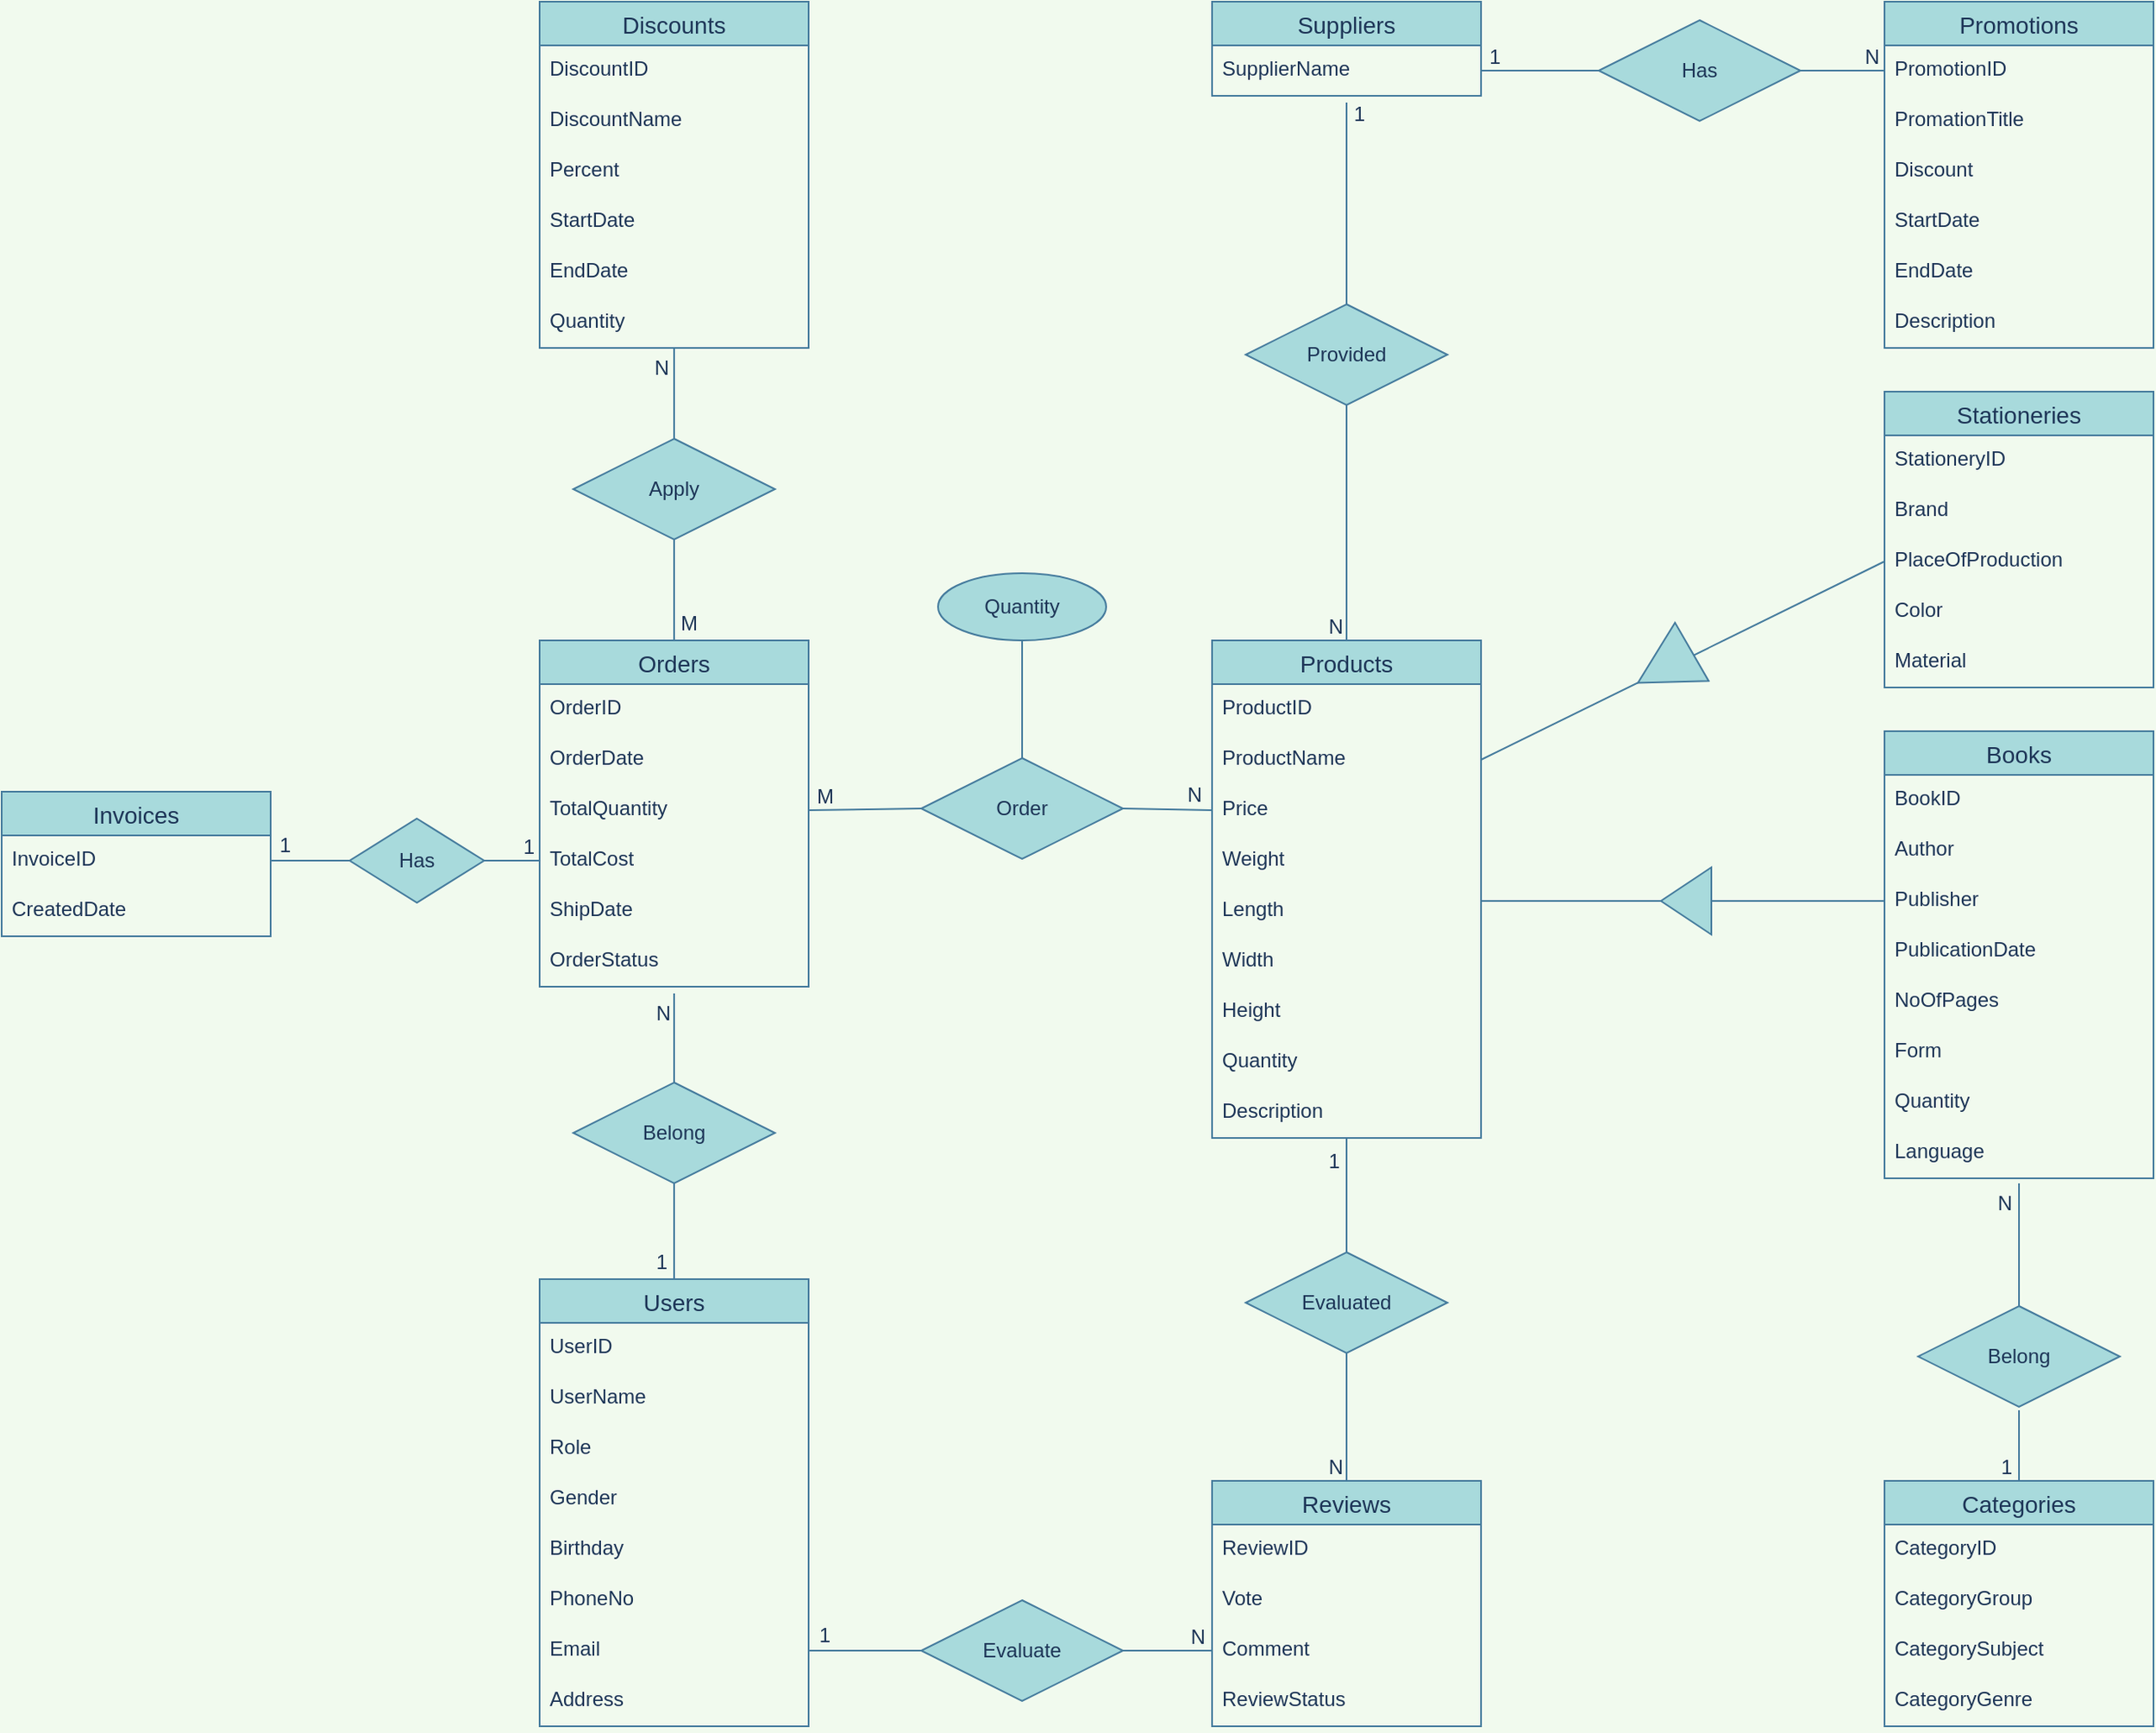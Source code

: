 <mxfile version="15.6.6" type="device"><diagram id="VeOYXbPGKwmbv_Kre0sI" name="Page-1"><mxGraphModel dx="1332" dy="597" grid="1" gridSize="10" guides="1" tooltips="1" connect="1" arrows="1" fold="1" page="1" pageScale="1" pageWidth="1654" pageHeight="2336" background="#F1FAEE" math="0" shadow="0"><root><mxCell id="0"/><mxCell id="1" parent="0"/><mxCell id="1xDzKgArUwfgDoHkWXKQ-7" value="Users" style="swimlane;fontStyle=0;childLayout=stackLayout;horizontal=1;startSize=26;horizontalStack=0;resizeParent=1;resizeParentMax=0;resizeLast=0;collapsible=1;marginBottom=0;align=center;fontSize=14;fillColor=#A8DADC;strokeColor=#457B9D;fontColor=#1D3557;" parent="1" vertex="1"><mxGeometry x="480" y="1060" width="160" height="266" as="geometry"/></mxCell><mxCell id="1xDzKgArUwfgDoHkWXKQ-8" value="UserID" style="text;strokeColor=none;fillColor=none;spacingLeft=4;spacingRight=4;overflow=hidden;rotatable=0;points=[[0,0.5],[1,0.5]];portConstraint=eastwest;fontSize=12;fontColor=#1D3557;" parent="1xDzKgArUwfgDoHkWXKQ-7" vertex="1"><mxGeometry y="26" width="160" height="30" as="geometry"/></mxCell><mxCell id="1xDzKgArUwfgDoHkWXKQ-9" value="UserName" style="text;strokeColor=none;fillColor=none;spacingLeft=4;spacingRight=4;overflow=hidden;rotatable=0;points=[[0,0.5],[1,0.5]];portConstraint=eastwest;fontSize=12;fontColor=#1D3557;" parent="1xDzKgArUwfgDoHkWXKQ-7" vertex="1"><mxGeometry y="56" width="160" height="30" as="geometry"/></mxCell><mxCell id="1xDzKgArUwfgDoHkWXKQ-10" value="Role" style="text;strokeColor=none;fillColor=none;spacingLeft=4;spacingRight=4;overflow=hidden;rotatable=0;points=[[0,0.5],[1,0.5]];portConstraint=eastwest;fontSize=12;fontColor=#1D3557;" parent="1xDzKgArUwfgDoHkWXKQ-7" vertex="1"><mxGeometry y="86" width="160" height="30" as="geometry"/></mxCell><mxCell id="1xDzKgArUwfgDoHkWXKQ-62" value="Gender" style="text;strokeColor=none;fillColor=none;spacingLeft=4;spacingRight=4;overflow=hidden;rotatable=0;points=[[0,0.5],[1,0.5]];portConstraint=eastwest;fontSize=12;fontColor=#1D3557;" parent="1xDzKgArUwfgDoHkWXKQ-7" vertex="1"><mxGeometry y="116" width="160" height="30" as="geometry"/></mxCell><mxCell id="1xDzKgArUwfgDoHkWXKQ-63" value="Birthday" style="text;strokeColor=none;fillColor=none;spacingLeft=4;spacingRight=4;overflow=hidden;rotatable=0;points=[[0,0.5],[1,0.5]];portConstraint=eastwest;fontSize=12;fontColor=#1D3557;" parent="1xDzKgArUwfgDoHkWXKQ-7" vertex="1"><mxGeometry y="146" width="160" height="30" as="geometry"/></mxCell><mxCell id="1xDzKgArUwfgDoHkWXKQ-59" value="PhoneNo" style="text;strokeColor=none;fillColor=none;spacingLeft=4;spacingRight=4;overflow=hidden;rotatable=0;points=[[0,0.5],[1,0.5]];portConstraint=eastwest;fontSize=12;fontColor=#1D3557;" parent="1xDzKgArUwfgDoHkWXKQ-7" vertex="1"><mxGeometry y="176" width="160" height="30" as="geometry"/></mxCell><mxCell id="1xDzKgArUwfgDoHkWXKQ-61" value="Email" style="text;strokeColor=none;fillColor=none;spacingLeft=4;spacingRight=4;overflow=hidden;rotatable=0;points=[[0,0.5],[1,0.5]];portConstraint=eastwest;fontSize=12;fontColor=#1D3557;" parent="1xDzKgArUwfgDoHkWXKQ-7" vertex="1"><mxGeometry y="206" width="160" height="30" as="geometry"/></mxCell><mxCell id="1xDzKgArUwfgDoHkWXKQ-60" value="Address" style="text;strokeColor=none;fillColor=none;spacingLeft=4;spacingRight=4;overflow=hidden;rotatable=0;points=[[0,0.5],[1,0.5]];portConstraint=eastwest;fontSize=12;fontColor=#1D3557;" parent="1xDzKgArUwfgDoHkWXKQ-7" vertex="1"><mxGeometry y="236" width="160" height="30" as="geometry"/></mxCell><mxCell id="1xDzKgArUwfgDoHkWXKQ-15" value="Suppliers" style="swimlane;fontStyle=0;childLayout=stackLayout;horizontal=1;startSize=26;horizontalStack=0;resizeParent=1;resizeParentMax=0;resizeLast=0;collapsible=1;marginBottom=0;align=center;fontSize=14;fillColor=#A8DADC;strokeColor=#457B9D;fontColor=#1D3557;" parent="1" vertex="1"><mxGeometry x="880" y="300" width="160" height="56" as="geometry"/></mxCell><mxCell id="1xDzKgArUwfgDoHkWXKQ-16" value="SupplierName" style="text;strokeColor=none;fillColor=none;spacingLeft=4;spacingRight=4;overflow=hidden;rotatable=0;points=[[0,0.5],[1,0.5]];portConstraint=eastwest;fontSize=12;fontColor=#1D3557;" parent="1xDzKgArUwfgDoHkWXKQ-15" vertex="1"><mxGeometry y="26" width="160" height="30" as="geometry"/></mxCell><mxCell id="1xDzKgArUwfgDoHkWXKQ-23" value="Orders" style="swimlane;fontStyle=0;childLayout=stackLayout;horizontal=1;startSize=26;horizontalStack=0;resizeParent=1;resizeParentMax=0;resizeLast=0;collapsible=1;marginBottom=0;align=center;fontSize=14;fillColor=#A8DADC;strokeColor=#457B9D;fontColor=#1D3557;" parent="1" vertex="1"><mxGeometry x="480" y="680" width="160" height="206" as="geometry"/></mxCell><mxCell id="1xDzKgArUwfgDoHkWXKQ-24" value="OrderID" style="text;strokeColor=none;fillColor=none;spacingLeft=4;spacingRight=4;overflow=hidden;rotatable=0;points=[[0,0.5],[1,0.5]];portConstraint=eastwest;fontSize=12;fontColor=#1D3557;" parent="1xDzKgArUwfgDoHkWXKQ-23" vertex="1"><mxGeometry y="26" width="160" height="30" as="geometry"/></mxCell><mxCell id="1xDzKgArUwfgDoHkWXKQ-25" value="OrderDate" style="text;strokeColor=none;fillColor=none;spacingLeft=4;spacingRight=4;overflow=hidden;rotatable=0;points=[[0,0.5],[1,0.5]];portConstraint=eastwest;fontSize=12;fontColor=#1D3557;" parent="1xDzKgArUwfgDoHkWXKQ-23" vertex="1"><mxGeometry y="56" width="160" height="30" as="geometry"/></mxCell><mxCell id="1xDzKgArUwfgDoHkWXKQ-26" value="TotalQuantity" style="text;strokeColor=none;fillColor=none;spacingLeft=4;spacingRight=4;overflow=hidden;rotatable=0;points=[[0,0.5],[1,0.5]];portConstraint=eastwest;fontSize=12;fontColor=#1D3557;" parent="1xDzKgArUwfgDoHkWXKQ-23" vertex="1"><mxGeometry y="86" width="160" height="30" as="geometry"/></mxCell><mxCell id="1xDzKgArUwfgDoHkWXKQ-66" value="TotalCost" style="text;strokeColor=none;fillColor=none;spacingLeft=4;spacingRight=4;overflow=hidden;rotatable=0;points=[[0,0.5],[1,0.5]];portConstraint=eastwest;fontSize=12;fontColor=#1D3557;" parent="1xDzKgArUwfgDoHkWXKQ-23" vertex="1"><mxGeometry y="116" width="160" height="30" as="geometry"/></mxCell><mxCell id="1xDzKgArUwfgDoHkWXKQ-69" value="ShipDate" style="text;strokeColor=none;fillColor=none;spacingLeft=4;spacingRight=4;overflow=hidden;rotatable=0;points=[[0,0.5],[1,0.5]];portConstraint=eastwest;fontSize=12;fontColor=#1D3557;" parent="1xDzKgArUwfgDoHkWXKQ-23" vertex="1"><mxGeometry y="146" width="160" height="30" as="geometry"/></mxCell><mxCell id="QdDMGbEegEsG1_HqJemN-1" value="OrderStatus" style="text;strokeColor=none;fillColor=none;spacingLeft=4;spacingRight=4;overflow=hidden;rotatable=0;points=[[0,0.5],[1,0.5]];portConstraint=eastwest;fontSize=12;fontColor=#1D3557;" parent="1xDzKgArUwfgDoHkWXKQ-23" vertex="1"><mxGeometry y="176" width="160" height="30" as="geometry"/></mxCell><mxCell id="1xDzKgArUwfgDoHkWXKQ-27" value="Discounts" style="swimlane;fontStyle=0;childLayout=stackLayout;horizontal=1;startSize=26;horizontalStack=0;resizeParent=1;resizeParentMax=0;resizeLast=0;collapsible=1;marginBottom=0;align=center;fontSize=14;fillColor=#A8DADC;strokeColor=#457B9D;fontColor=#1D3557;" parent="1" vertex="1"><mxGeometry x="480" y="300" width="160" height="206" as="geometry"/></mxCell><mxCell id="1xDzKgArUwfgDoHkWXKQ-28" value="DiscountID" style="text;strokeColor=none;fillColor=none;spacingLeft=4;spacingRight=4;overflow=hidden;rotatable=0;points=[[0,0.5],[1,0.5]];portConstraint=eastwest;fontSize=12;fontColor=#1D3557;" parent="1xDzKgArUwfgDoHkWXKQ-27" vertex="1"><mxGeometry y="26" width="160" height="30" as="geometry"/></mxCell><mxCell id="1xDzKgArUwfgDoHkWXKQ-29" value="DiscountName" style="text;strokeColor=none;fillColor=none;spacingLeft=4;spacingRight=4;overflow=hidden;rotatable=0;points=[[0,0.5],[1,0.5]];portConstraint=eastwest;fontSize=12;fontColor=#1D3557;" parent="1xDzKgArUwfgDoHkWXKQ-27" vertex="1"><mxGeometry y="56" width="160" height="30" as="geometry"/></mxCell><mxCell id="1xDzKgArUwfgDoHkWXKQ-30" value="Percent" style="text;strokeColor=none;fillColor=none;spacingLeft=4;spacingRight=4;overflow=hidden;rotatable=0;points=[[0,0.5],[1,0.5]];portConstraint=eastwest;fontSize=12;fontColor=#1D3557;" parent="1xDzKgArUwfgDoHkWXKQ-27" vertex="1"><mxGeometry y="86" width="160" height="30" as="geometry"/></mxCell><mxCell id="1xDzKgArUwfgDoHkWXKQ-77" value="StartDate" style="text;strokeColor=none;fillColor=none;spacingLeft=4;spacingRight=4;overflow=hidden;rotatable=0;points=[[0,0.5],[1,0.5]];portConstraint=eastwest;fontSize=12;fontColor=#1D3557;" parent="1xDzKgArUwfgDoHkWXKQ-27" vertex="1"><mxGeometry y="116" width="160" height="30" as="geometry"/></mxCell><mxCell id="1xDzKgArUwfgDoHkWXKQ-78" value="EndDate" style="text;strokeColor=none;fillColor=none;spacingLeft=4;spacingRight=4;overflow=hidden;rotatable=0;points=[[0,0.5],[1,0.5]];portConstraint=eastwest;fontSize=12;fontColor=#1D3557;" parent="1xDzKgArUwfgDoHkWXKQ-27" vertex="1"><mxGeometry y="146" width="160" height="30" as="geometry"/></mxCell><mxCell id="1xDzKgArUwfgDoHkWXKQ-79" value="Quantity" style="text;strokeColor=none;fillColor=none;spacingLeft=4;spacingRight=4;overflow=hidden;rotatable=0;points=[[0,0.5],[1,0.5]];portConstraint=eastwest;fontSize=12;fontColor=#1D3557;" parent="1xDzKgArUwfgDoHkWXKQ-27" vertex="1"><mxGeometry y="176" width="160" height="30" as="geometry"/></mxCell><mxCell id="1xDzKgArUwfgDoHkWXKQ-35" value="Promotions" style="swimlane;fontStyle=0;childLayout=stackLayout;horizontal=1;startSize=26;horizontalStack=0;resizeParent=1;resizeParentMax=0;resizeLast=0;collapsible=1;marginBottom=0;align=center;fontSize=14;fillColor=#A8DADC;strokeColor=#457B9D;fontColor=#1D3557;" parent="1" vertex="1"><mxGeometry x="1280" y="300" width="160" height="206" as="geometry"/></mxCell><mxCell id="1xDzKgArUwfgDoHkWXKQ-36" value="PromotionID" style="text;strokeColor=none;fillColor=none;spacingLeft=4;spacingRight=4;overflow=hidden;rotatable=0;points=[[0,0.5],[1,0.5]];portConstraint=eastwest;fontSize=12;fontColor=#1D3557;" parent="1xDzKgArUwfgDoHkWXKQ-35" vertex="1"><mxGeometry y="26" width="160" height="30" as="geometry"/></mxCell><mxCell id="1xDzKgArUwfgDoHkWXKQ-37" value="PromationTitle" style="text;strokeColor=none;fillColor=none;spacingLeft=4;spacingRight=4;overflow=hidden;rotatable=0;points=[[0,0.5],[1,0.5]];portConstraint=eastwest;fontSize=12;fontColor=#1D3557;" parent="1xDzKgArUwfgDoHkWXKQ-35" vertex="1"><mxGeometry y="56" width="160" height="30" as="geometry"/></mxCell><mxCell id="1xDzKgArUwfgDoHkWXKQ-38" value="Discount" style="text;strokeColor=none;fillColor=none;spacingLeft=4;spacingRight=4;overflow=hidden;rotatable=0;points=[[0,0.5],[1,0.5]];portConstraint=eastwest;fontSize=12;fontColor=#1D3557;" parent="1xDzKgArUwfgDoHkWXKQ-35" vertex="1"><mxGeometry y="86" width="160" height="30" as="geometry"/></mxCell><mxCell id="1xDzKgArUwfgDoHkWXKQ-74" value="StartDate" style="text;strokeColor=none;fillColor=none;spacingLeft=4;spacingRight=4;overflow=hidden;rotatable=0;points=[[0,0.5],[1,0.5]];portConstraint=eastwest;fontSize=12;fontColor=#1D3557;" parent="1xDzKgArUwfgDoHkWXKQ-35" vertex="1"><mxGeometry y="116" width="160" height="30" as="geometry"/></mxCell><mxCell id="1xDzKgArUwfgDoHkWXKQ-75" value="EndDate" style="text;strokeColor=none;fillColor=none;spacingLeft=4;spacingRight=4;overflow=hidden;rotatable=0;points=[[0,0.5],[1,0.5]];portConstraint=eastwest;fontSize=12;fontColor=#1D3557;" parent="1xDzKgArUwfgDoHkWXKQ-35" vertex="1"><mxGeometry y="146" width="160" height="30" as="geometry"/></mxCell><mxCell id="1xDzKgArUwfgDoHkWXKQ-76" value="Description" style="text;strokeColor=none;fillColor=none;spacingLeft=4;spacingRight=4;overflow=hidden;rotatable=0;points=[[0,0.5],[1,0.5]];portConstraint=eastwest;fontSize=12;fontColor=#1D3557;" parent="1xDzKgArUwfgDoHkWXKQ-35" vertex="1"><mxGeometry y="176" width="160" height="30" as="geometry"/></mxCell><mxCell id="1xDzKgArUwfgDoHkWXKQ-70" value="Invoices" style="swimlane;fontStyle=0;childLayout=stackLayout;horizontal=1;startSize=26;horizontalStack=0;resizeParent=1;resizeParentMax=0;resizeLast=0;collapsible=1;marginBottom=0;align=center;fontSize=14;fillColor=#A8DADC;strokeColor=#457B9D;fontColor=#1D3557;" parent="1" vertex="1"><mxGeometry x="160" y="770" width="160" height="86" as="geometry"/></mxCell><mxCell id="1xDzKgArUwfgDoHkWXKQ-71" value="InvoiceID" style="text;strokeColor=none;fillColor=none;spacingLeft=4;spacingRight=4;overflow=hidden;rotatable=0;points=[[0,0.5],[1,0.5]];portConstraint=eastwest;fontSize=12;fontColor=#1D3557;" parent="1xDzKgArUwfgDoHkWXKQ-70" vertex="1"><mxGeometry y="26" width="160" height="30" as="geometry"/></mxCell><mxCell id="1xDzKgArUwfgDoHkWXKQ-72" value="CreatedDate" style="text;strokeColor=none;fillColor=none;spacingLeft=4;spacingRight=4;overflow=hidden;rotatable=0;points=[[0,0.5],[1,0.5]];portConstraint=eastwest;fontSize=12;fontColor=#1D3557;" parent="1xDzKgArUwfgDoHkWXKQ-70" vertex="1"><mxGeometry y="56" width="160" height="30" as="geometry"/></mxCell><mxCell id="1xDzKgArUwfgDoHkWXKQ-81" value="" style="endArrow=none;html=1;rounded=0;exitX=1;exitY=0.5;exitDx=0;exitDy=0;entryX=0;entryY=0.5;entryDx=0;entryDy=0;startArrow=none;strokeColor=#457B9D;fontColor=#1D3557;labelBackgroundColor=#F1FAEE;" parent="1" source="1xDzKgArUwfgDoHkWXKQ-130" edge="1"><mxGeometry relative="1" as="geometry"><mxPoint x="730" y="730" as="sourcePoint"/><mxPoint x="880" y="781" as="targetPoint"/></mxGeometry></mxCell><mxCell id="1xDzKgArUwfgDoHkWXKQ-83" value="N" style="resizable=0;html=1;align=right;verticalAlign=bottom;fillColor=#A8DADC;strokeColor=#457B9D;fontColor=#1D3557;" parent="1xDzKgArUwfgDoHkWXKQ-81" connectable="0" vertex="1"><mxGeometry x="1" relative="1" as="geometry"><mxPoint x="-5" as="offset"/></mxGeometry></mxCell><mxCell id="1xDzKgArUwfgDoHkWXKQ-90" value="" style="endArrow=none;html=1;rounded=0;exitX=0.5;exitY=0;exitDx=0;exitDy=0;strokeColor=#457B9D;fontColor=#1D3557;labelBackgroundColor=#F1FAEE;" parent="1" source="1xDzKgArUwfgDoHkWXKQ-23" target="1xDzKgArUwfgDoHkWXKQ-79" edge="1"><mxGeometry relative="1" as="geometry"><mxPoint x="680" y="500" as="sourcePoint"/><mxPoint x="840" y="500" as="targetPoint"/></mxGeometry></mxCell><mxCell id="1xDzKgArUwfgDoHkWXKQ-91" value="M" style="resizable=0;html=1;align=left;verticalAlign=bottom;fillColor=#A8DADC;strokeColor=#457B9D;fontColor=#1D3557;" parent="1xDzKgArUwfgDoHkWXKQ-90" connectable="0" vertex="1"><mxGeometry x="-1" relative="1" as="geometry"><mxPoint x="2" y="-2" as="offset"/></mxGeometry></mxCell><mxCell id="1xDzKgArUwfgDoHkWXKQ-92" value="N" style="resizable=0;html=1;align=right;verticalAlign=bottom;fillColor=#A8DADC;strokeColor=#457B9D;fontColor=#1D3557;" parent="1xDzKgArUwfgDoHkWXKQ-90" connectable="0" vertex="1"><mxGeometry x="1" relative="1" as="geometry"><mxPoint x="-3" y="20" as="offset"/></mxGeometry></mxCell><mxCell id="1xDzKgArUwfgDoHkWXKQ-93" value="" style="endArrow=none;html=1;rounded=0;entryX=0.5;entryY=0;entryDx=0;entryDy=0;strokeColor=#457B9D;fontColor=#1D3557;labelBackgroundColor=#F1FAEE;" parent="1" target="pljzVyyOHfd78SIFC-4w-25" edge="1"><mxGeometry relative="1" as="geometry"><mxPoint x="960" y="360" as="sourcePoint"/><mxPoint x="960" y="530" as="targetPoint"/></mxGeometry></mxCell><mxCell id="1xDzKgArUwfgDoHkWXKQ-94" value="N" style="resizable=0;html=1;align=right;verticalAlign=bottom;fillColor=#A8DADC;strokeColor=#457B9D;fontColor=#1D3557;" parent="1xDzKgArUwfgDoHkWXKQ-93" connectable="0" vertex="1"><mxGeometry x="1" relative="1" as="geometry"><mxPoint x="-2" as="offset"/></mxGeometry></mxCell><mxCell id="1xDzKgArUwfgDoHkWXKQ-95" value="1" style="resizable=0;html=1;align=right;verticalAlign=bottom;fillColor=#A8DADC;strokeColor=#457B9D;fontColor=#1D3557;" parent="1" connectable="0" vertex="1"><mxGeometry x="957.001" y="461.001" as="geometry"><mxPoint x="14" y="-86" as="offset"/></mxGeometry></mxCell><mxCell id="1xDzKgArUwfgDoHkWXKQ-96" value="" style="endArrow=none;html=1;rounded=0;entryX=0;entryY=0.5;entryDx=0;entryDy=0;exitX=1;exitY=0.5;exitDx=0;exitDy=0;strokeColor=#457B9D;fontColor=#1D3557;labelBackgroundColor=#F1FAEE;" parent="1" source="1xDzKgArUwfgDoHkWXKQ-16" target="1xDzKgArUwfgDoHkWXKQ-36" edge="1"><mxGeometry relative="1" as="geometry"><mxPoint x="680" y="500" as="sourcePoint"/><mxPoint x="840" y="500" as="targetPoint"/></mxGeometry></mxCell><mxCell id="1xDzKgArUwfgDoHkWXKQ-97" value="1" style="resizable=0;html=1;align=left;verticalAlign=bottom;fillColor=#A8DADC;strokeColor=#457B9D;fontColor=#1D3557;" parent="1xDzKgArUwfgDoHkWXKQ-96" connectable="0" vertex="1"><mxGeometry x="-1" relative="1" as="geometry"><mxPoint x="3" as="offset"/></mxGeometry></mxCell><mxCell id="1xDzKgArUwfgDoHkWXKQ-98" value="N" style="resizable=0;html=1;align=right;verticalAlign=bottom;fillColor=#A8DADC;strokeColor=#457B9D;fontColor=#1D3557;" parent="1xDzKgArUwfgDoHkWXKQ-96" connectable="0" vertex="1"><mxGeometry x="1" relative="1" as="geometry"><mxPoint x="-3" as="offset"/></mxGeometry></mxCell><mxCell id="1xDzKgArUwfgDoHkWXKQ-99" value="" style="endArrow=none;html=1;rounded=0;exitX=0.5;exitY=0;exitDx=0;exitDy=0;entryX=0.5;entryY=1.1;entryDx=0;entryDy=0;entryPerimeter=0;startArrow=none;strokeColor=#457B9D;fontColor=#1D3557;labelBackgroundColor=#F1FAEE;" parent="1" source="1xDzKgArUwfgDoHkWXKQ-144" target="pljzVyyOHfd78SIFC-4w-15" edge="1"><mxGeometry relative="1" as="geometry"><mxPoint x="1270" y="1092.5" as="sourcePoint"/><mxPoint x="1360" y="1030.99" as="targetPoint"/></mxGeometry></mxCell><mxCell id="1xDzKgArUwfgDoHkWXKQ-100" value="N" style="resizable=0;html=1;align=right;verticalAlign=bottom;fillColor=#A8DADC;strokeColor=#457B9D;fontColor=#1D3557;" parent="1xDzKgArUwfgDoHkWXKQ-99" connectable="0" vertex="1"><mxGeometry x="1" relative="1" as="geometry"><mxPoint x="-4" y="20" as="offset"/></mxGeometry></mxCell><mxCell id="1xDzKgArUwfgDoHkWXKQ-102" value="1" style="resizable=0;html=1;align=right;verticalAlign=bottom;fillColor=#A8DADC;strokeColor=#457B9D;fontColor=#1D3557;" parent="1" connectable="0" vertex="1"><mxGeometry x="1147.0" y="1175" as="geometry"><mxPoint x="209" y="5" as="offset"/></mxGeometry></mxCell><mxCell id="1xDzKgArUwfgDoHkWXKQ-103" value="" style="endArrow=none;html=1;rounded=0;exitX=0.5;exitY=0;exitDx=0;exitDy=0;strokeColor=#457B9D;fontColor=#1D3557;labelBackgroundColor=#F1FAEE;" parent="1" source="1xDzKgArUwfgDoHkWXKQ-7" edge="1"><mxGeometry relative="1" as="geometry"><mxPoint x="280" y="970" as="sourcePoint"/><mxPoint x="560" y="890" as="targetPoint"/></mxGeometry></mxCell><mxCell id="1xDzKgArUwfgDoHkWXKQ-104" value="N" style="resizable=0;html=1;align=right;verticalAlign=bottom;fillColor=#A8DADC;strokeColor=#457B9D;fontColor=#1D3557;" parent="1xDzKgArUwfgDoHkWXKQ-103" connectable="0" vertex="1"><mxGeometry x="1" relative="1" as="geometry"><mxPoint x="-2" y="20" as="offset"/></mxGeometry></mxCell><mxCell id="1xDzKgArUwfgDoHkWXKQ-105" value="1" style="resizable=0;html=1;align=right;verticalAlign=bottom;fillColor=#A8DADC;strokeColor=#457B9D;fontColor=#1D3557;" parent="1" connectable="0" vertex="1"><mxGeometry x="551.999" y="896.999" as="geometry"><mxPoint x="5" y="162" as="offset"/></mxGeometry></mxCell><mxCell id="1xDzKgArUwfgDoHkWXKQ-106" value="" style="endArrow=none;html=1;rounded=0;exitX=1;exitY=0.5;exitDx=0;exitDy=0;entryX=0;entryY=0.5;entryDx=0;entryDy=0;strokeColor=#457B9D;fontColor=#1D3557;labelBackgroundColor=#F1FAEE;" parent="1" source="1xDzKgArUwfgDoHkWXKQ-71" target="1xDzKgArUwfgDoHkWXKQ-66" edge="1"><mxGeometry relative="1" as="geometry"><mxPoint x="280" y="970" as="sourcePoint"/><mxPoint x="440" y="970" as="targetPoint"/></mxGeometry></mxCell><mxCell id="1xDzKgArUwfgDoHkWXKQ-107" value="1" style="resizable=0;html=1;align=right;verticalAlign=bottom;fillColor=#A8DADC;strokeColor=#457B9D;fontColor=#1D3557;" parent="1xDzKgArUwfgDoHkWXKQ-106" connectable="0" vertex="1"><mxGeometry x="1" relative="1" as="geometry"><mxPoint x="-3" as="offset"/></mxGeometry></mxCell><mxCell id="1xDzKgArUwfgDoHkWXKQ-108" value="1" style="resizable=0;html=1;align=right;verticalAlign=bottom;fillColor=#A8DADC;strokeColor=#457B9D;fontColor=#1D3557;" parent="1" connectable="0" vertex="1"><mxGeometry x="567.514" y="522.005" as="geometry"><mxPoint x="-235" y="288" as="offset"/></mxGeometry></mxCell><mxCell id="1xDzKgArUwfgDoHkWXKQ-129" value="Has" style="shape=rhombus;perimeter=rhombusPerimeter;whiteSpace=wrap;html=1;align=center;fillColor=#A8DADC;strokeColor=#457B9D;fontColor=#1D3557;" parent="1" vertex="1"><mxGeometry x="367" y="786" width="80" height="50" as="geometry"/></mxCell><mxCell id="1xDzKgArUwfgDoHkWXKQ-130" value="Order" style="shape=rhombus;perimeter=rhombusPerimeter;whiteSpace=wrap;html=1;align=center;fillColor=#A8DADC;strokeColor=#457B9D;fontColor=#1D3557;" parent="1" vertex="1"><mxGeometry x="707" y="750" width="120" height="60" as="geometry"/></mxCell><mxCell id="1xDzKgArUwfgDoHkWXKQ-131" value="" style="endArrow=none;html=1;rounded=0;exitX=1;exitY=0.5;exitDx=0;exitDy=0;entryX=0;entryY=0.5;entryDx=0;entryDy=0;strokeColor=#457B9D;fontColor=#1D3557;labelBackgroundColor=#F1FAEE;" parent="1" source="1xDzKgArUwfgDoHkWXKQ-26" target="1xDzKgArUwfgDoHkWXKQ-130" edge="1"><mxGeometry relative="1" as="geometry"><mxPoint x="640" y="781" as="sourcePoint"/><mxPoint x="880" y="781" as="targetPoint"/></mxGeometry></mxCell><mxCell id="1xDzKgArUwfgDoHkWXKQ-132" value="M" style="resizable=0;html=1;align=left;verticalAlign=bottom;fillColor=#A8DADC;strokeColor=#457B9D;fontColor=#1D3557;" parent="1xDzKgArUwfgDoHkWXKQ-131" connectable="0" vertex="1"><mxGeometry x="-1" relative="1" as="geometry"><mxPoint x="3" as="offset"/></mxGeometry></mxCell><mxCell id="1xDzKgArUwfgDoHkWXKQ-134" value="Quantity" style="ellipse;whiteSpace=wrap;html=1;align=center;fillColor=#A8DADC;strokeColor=#457B9D;fontColor=#1D3557;" parent="1" vertex="1"><mxGeometry x="717" y="640" width="100" height="40" as="geometry"/></mxCell><mxCell id="1xDzKgArUwfgDoHkWXKQ-136" value="" style="endArrow=none;html=1;rounded=0;entryX=0.5;entryY=1;entryDx=0;entryDy=0;exitX=0.5;exitY=0;exitDx=0;exitDy=0;strokeColor=#457B9D;fontColor=#1D3557;labelBackgroundColor=#F1FAEE;" parent="1" source="1xDzKgArUwfgDoHkWXKQ-130" target="1xDzKgArUwfgDoHkWXKQ-134" edge="1"><mxGeometry relative="1" as="geometry"><mxPoint x="560" y="760" as="sourcePoint"/><mxPoint x="720" y="760" as="targetPoint"/></mxGeometry></mxCell><mxCell id="1xDzKgArUwfgDoHkWXKQ-137" value="Belong" style="shape=rhombus;perimeter=rhombusPerimeter;whiteSpace=wrap;html=1;align=center;fillColor=#A8DADC;strokeColor=#457B9D;fontColor=#1D3557;" parent="1" vertex="1"><mxGeometry x="500" y="943" width="120" height="60" as="geometry"/></mxCell><mxCell id="1xDzKgArUwfgDoHkWXKQ-138" value="Apply" style="shape=rhombus;perimeter=rhombusPerimeter;whiteSpace=wrap;html=1;align=center;fillColor=#A8DADC;strokeColor=#457B9D;fontColor=#1D3557;" parent="1" vertex="1"><mxGeometry x="500" y="560" width="120" height="60" as="geometry"/></mxCell><mxCell id="1xDzKgArUwfgDoHkWXKQ-145" value="Provided" style="shape=rhombus;perimeter=rhombusPerimeter;whiteSpace=wrap;html=1;align=center;fillColor=#A8DADC;strokeColor=#457B9D;fontColor=#1D3557;" parent="1" vertex="1"><mxGeometry x="900" y="480" width="120" height="60" as="geometry"/></mxCell><mxCell id="1xDzKgArUwfgDoHkWXKQ-146" value="Has" style="shape=rhombus;perimeter=rhombusPerimeter;whiteSpace=wrap;html=1;align=center;fillColor=#A8DADC;strokeColor=#457B9D;fontColor=#1D3557;" parent="1" vertex="1"><mxGeometry x="1110" y="311" width="120" height="60" as="geometry"/></mxCell><mxCell id="pljzVyyOHfd78SIFC-4w-3" value="Books" style="swimlane;fontStyle=0;childLayout=stackLayout;horizontal=1;startSize=26;horizontalStack=0;resizeParent=1;resizeParentMax=0;resizeLast=0;collapsible=1;marginBottom=0;align=center;fontSize=14;fillColor=#A8DADC;strokeColor=#457B9D;fontColor=#1D3557;" parent="1" vertex="1"><mxGeometry x="1280" y="734" width="160" height="266" as="geometry"/></mxCell><mxCell id="pljzVyyOHfd78SIFC-4w-4" value="BookID" style="text;strokeColor=none;fillColor=none;spacingLeft=4;spacingRight=4;overflow=hidden;rotatable=0;points=[[0,0.5],[1,0.5]];portConstraint=eastwest;fontSize=12;fontColor=#1D3557;" parent="pljzVyyOHfd78SIFC-4w-3" vertex="1"><mxGeometry y="26" width="160" height="30" as="geometry"/></mxCell><mxCell id="pljzVyyOHfd78SIFC-4w-17" value="Author" style="text;strokeColor=none;fillColor=none;spacingLeft=4;spacingRight=4;overflow=hidden;rotatable=0;points=[[0,0.5],[1,0.5]];portConstraint=eastwest;fontSize=12;fontColor=#1D3557;" parent="pljzVyyOHfd78SIFC-4w-3" vertex="1"><mxGeometry y="56" width="160" height="30" as="geometry"/></mxCell><mxCell id="pljzVyyOHfd78SIFC-4w-7" value="Publisher" style="text;strokeColor=none;fillColor=none;spacingLeft=4;spacingRight=4;overflow=hidden;rotatable=0;points=[[0,0.5],[1,0.5]];portConstraint=eastwest;fontSize=12;fontColor=#1D3557;" parent="pljzVyyOHfd78SIFC-4w-3" vertex="1"><mxGeometry y="86" width="160" height="30" as="geometry"/></mxCell><mxCell id="pljzVyyOHfd78SIFC-4w-8" value="PublicationDate" style="text;strokeColor=none;fillColor=none;spacingLeft=4;spacingRight=4;overflow=hidden;rotatable=0;points=[[0,0.5],[1,0.5]];portConstraint=eastwest;fontSize=12;fontColor=#1D3557;" parent="pljzVyyOHfd78SIFC-4w-3" vertex="1"><mxGeometry y="116" width="160" height="30" as="geometry"/></mxCell><mxCell id="pljzVyyOHfd78SIFC-4w-11" value="NoOfPages" style="text;strokeColor=none;fillColor=none;spacingLeft=4;spacingRight=4;overflow=hidden;rotatable=0;points=[[0,0.5],[1,0.5]];portConstraint=eastwest;fontSize=12;fontColor=#1D3557;" parent="pljzVyyOHfd78SIFC-4w-3" vertex="1"><mxGeometry y="146" width="160" height="30" as="geometry"/></mxCell><mxCell id="pljzVyyOHfd78SIFC-4w-12" value="Form" style="text;strokeColor=none;fillColor=none;spacingLeft=4;spacingRight=4;overflow=hidden;rotatable=0;points=[[0,0.5],[1,0.5]];portConstraint=eastwest;fontSize=12;fontColor=#1D3557;" parent="pljzVyyOHfd78SIFC-4w-3" vertex="1"><mxGeometry y="176" width="160" height="30" as="geometry"/></mxCell><mxCell id="pljzVyyOHfd78SIFC-4w-14" value="Quantity" style="text;strokeColor=none;fillColor=none;spacingLeft=4;spacingRight=4;overflow=hidden;rotatable=0;points=[[0,0.5],[1,0.5]];portConstraint=eastwest;fontSize=12;fontColor=#1D3557;" parent="pljzVyyOHfd78SIFC-4w-3" vertex="1"><mxGeometry y="206" width="160" height="30" as="geometry"/></mxCell><mxCell id="pljzVyyOHfd78SIFC-4w-15" value="Language" style="text;strokeColor=none;fillColor=none;spacingLeft=4;spacingRight=4;overflow=hidden;rotatable=0;points=[[0,0.5],[1,0.5]];portConstraint=eastwest;fontSize=12;fontColor=#1D3557;" parent="pljzVyyOHfd78SIFC-4w-3" vertex="1"><mxGeometry y="236" width="160" height="30" as="geometry"/></mxCell><mxCell id="pljzVyyOHfd78SIFC-4w-25" value="Products" style="swimlane;fontStyle=0;childLayout=stackLayout;horizontal=1;startSize=26;horizontalStack=0;resizeParent=1;resizeParentMax=0;resizeLast=0;collapsible=1;marginBottom=0;align=center;fontSize=14;fillColor=#A8DADC;strokeColor=#457B9D;fontColor=#1D3557;" parent="1" vertex="1"><mxGeometry x="880" y="680" width="160" height="296" as="geometry"/></mxCell><mxCell id="pljzVyyOHfd78SIFC-4w-26" value="ProductID" style="text;strokeColor=none;fillColor=none;spacingLeft=4;spacingRight=4;overflow=hidden;rotatable=0;points=[[0,0.5],[1,0.5]];portConstraint=eastwest;fontSize=12;fontColor=#1D3557;" parent="pljzVyyOHfd78SIFC-4w-25" vertex="1"><mxGeometry y="26" width="160" height="30" as="geometry"/></mxCell><mxCell id="pljzVyyOHfd78SIFC-4w-27" value="ProductName" style="text;strokeColor=none;fillColor=none;spacingLeft=4;spacingRight=4;overflow=hidden;rotatable=0;points=[[0,0.5],[1,0.5]];portConstraint=eastwest;fontSize=12;fontColor=#1D3557;" parent="pljzVyyOHfd78SIFC-4w-25" vertex="1"><mxGeometry y="56" width="160" height="30" as="geometry"/></mxCell><mxCell id="pljzVyyOHfd78SIFC-4w-28" value="Price" style="text;strokeColor=none;fillColor=none;spacingLeft=4;spacingRight=4;overflow=hidden;rotatable=0;points=[[0,0.5],[1,0.5]];portConstraint=eastwest;fontSize=12;fontColor=#1D3557;" parent="pljzVyyOHfd78SIFC-4w-25" vertex="1"><mxGeometry y="86" width="160" height="30" as="geometry"/></mxCell><mxCell id="pljzVyyOHfd78SIFC-4w-41" value="Weight" style="text;strokeColor=none;fillColor=none;spacingLeft=4;spacingRight=4;overflow=hidden;rotatable=0;points=[[0,0.5],[1,0.5]];portConstraint=eastwest;fontSize=12;fontColor=#1D3557;" parent="pljzVyyOHfd78SIFC-4w-25" vertex="1"><mxGeometry y="116" width="160" height="30" as="geometry"/></mxCell><mxCell id="pljzVyyOHfd78SIFC-4w-42" value="Length" style="text;strokeColor=none;fillColor=none;spacingLeft=4;spacingRight=4;overflow=hidden;rotatable=0;points=[[0,0.5],[1,0.5]];portConstraint=eastwest;fontSize=12;fontColor=#1D3557;" parent="pljzVyyOHfd78SIFC-4w-25" vertex="1"><mxGeometry y="146" width="160" height="30" as="geometry"/></mxCell><mxCell id="5dFcT_61n_ZyG_iY2ksB-1" value="Width" style="text;strokeColor=none;fillColor=none;spacingLeft=4;spacingRight=4;overflow=hidden;rotatable=0;points=[[0,0.5],[1,0.5]];portConstraint=eastwest;fontSize=12;fontColor=#1D3557;" parent="pljzVyyOHfd78SIFC-4w-25" vertex="1"><mxGeometry y="176" width="160" height="30" as="geometry"/></mxCell><mxCell id="5dFcT_61n_ZyG_iY2ksB-2" value="Height" style="text;strokeColor=none;fillColor=none;spacingLeft=4;spacingRight=4;overflow=hidden;rotatable=0;points=[[0,0.5],[1,0.5]];portConstraint=eastwest;fontSize=12;fontColor=#1D3557;" parent="pljzVyyOHfd78SIFC-4w-25" vertex="1"><mxGeometry y="206" width="160" height="30" as="geometry"/></mxCell><mxCell id="pljzVyyOHfd78SIFC-4w-37" value="Quantity" style="text;strokeColor=none;fillColor=none;spacingLeft=4;spacingRight=4;overflow=hidden;rotatable=0;points=[[0,0.5],[1,0.5]];portConstraint=eastwest;fontSize=12;fontColor=#1D3557;" parent="pljzVyyOHfd78SIFC-4w-25" vertex="1"><mxGeometry y="236" width="160" height="30" as="geometry"/></mxCell><mxCell id="pljzVyyOHfd78SIFC-4w-60" value="Description" style="text;strokeColor=none;fillColor=none;spacingLeft=4;spacingRight=4;overflow=hidden;rotatable=0;points=[[0,0.5],[1,0.5]];portConstraint=eastwest;fontSize=12;fontColor=#1D3557;" parent="pljzVyyOHfd78SIFC-4w-25" vertex="1"><mxGeometry y="266" width="160" height="30" as="geometry"/></mxCell><mxCell id="pljzVyyOHfd78SIFC-4w-29" value="Stationeries" style="swimlane;fontStyle=0;childLayout=stackLayout;horizontal=1;startSize=26;horizontalStack=0;resizeParent=1;resizeParentMax=0;resizeLast=0;collapsible=1;marginBottom=0;align=center;fontSize=14;fillColor=#A8DADC;strokeColor=#457B9D;fontColor=#1D3557;" parent="1" vertex="1"><mxGeometry x="1280" y="532" width="160" height="176" as="geometry"/></mxCell><mxCell id="pljzVyyOHfd78SIFC-4w-30" value="StationeryID" style="text;strokeColor=none;fillColor=none;spacingLeft=4;spacingRight=4;overflow=hidden;rotatable=0;points=[[0,0.5],[1,0.5]];portConstraint=eastwest;fontSize=12;fontColor=#1D3557;" parent="pljzVyyOHfd78SIFC-4w-29" vertex="1"><mxGeometry y="26" width="160" height="30" as="geometry"/></mxCell><mxCell id="pljzVyyOHfd78SIFC-4w-31" value="Brand" style="text;strokeColor=none;fillColor=none;spacingLeft=4;spacingRight=4;overflow=hidden;rotatable=0;points=[[0,0.5],[1,0.5]];portConstraint=eastwest;fontSize=12;fontColor=#1D3557;" parent="pljzVyyOHfd78SIFC-4w-29" vertex="1"><mxGeometry y="56" width="160" height="30" as="geometry"/></mxCell><mxCell id="pljzVyyOHfd78SIFC-4w-32" value="PlaceOfProduction" style="text;strokeColor=none;fillColor=none;spacingLeft=4;spacingRight=4;overflow=hidden;rotatable=0;points=[[0,0.5],[1,0.5]];portConstraint=eastwest;fontSize=12;fontColor=#1D3557;" parent="pljzVyyOHfd78SIFC-4w-29" vertex="1"><mxGeometry y="86" width="160" height="30" as="geometry"/></mxCell><mxCell id="pljzVyyOHfd78SIFC-4w-39" value="Color" style="text;strokeColor=none;fillColor=none;spacingLeft=4;spacingRight=4;overflow=hidden;rotatable=0;points=[[0,0.5],[1,0.5]];portConstraint=eastwest;fontSize=12;fontColor=#1D3557;" parent="pljzVyyOHfd78SIFC-4w-29" vertex="1"><mxGeometry y="116" width="160" height="30" as="geometry"/></mxCell><mxCell id="pljzVyyOHfd78SIFC-4w-40" value="Material" style="text;strokeColor=none;fillColor=none;spacingLeft=4;spacingRight=4;overflow=hidden;rotatable=0;points=[[0,0.5],[1,0.5]];portConstraint=eastwest;fontSize=12;fontColor=#1D3557;" parent="pljzVyyOHfd78SIFC-4w-29" vertex="1"><mxGeometry y="146" width="160" height="30" as="geometry"/></mxCell><mxCell id="pljzVyyOHfd78SIFC-4w-43" value="Categories" style="swimlane;fontStyle=0;childLayout=stackLayout;horizontal=1;startSize=26;horizontalStack=0;resizeParent=1;resizeParentMax=0;resizeLast=0;collapsible=1;marginBottom=0;align=center;fontSize=14;fillColor=#A8DADC;strokeColor=#457B9D;fontColor=#1D3557;" parent="1" vertex="1"><mxGeometry x="1280" y="1180" width="160" height="146" as="geometry"/></mxCell><mxCell id="pljzVyyOHfd78SIFC-4w-44" value="CategoryID" style="text;strokeColor=none;fillColor=none;spacingLeft=4;spacingRight=4;overflow=hidden;rotatable=0;points=[[0,0.5],[1,0.5]];portConstraint=eastwest;fontSize=12;fontColor=#1D3557;" parent="pljzVyyOHfd78SIFC-4w-43" vertex="1"><mxGeometry y="26" width="160" height="30" as="geometry"/></mxCell><mxCell id="pljzVyyOHfd78SIFC-4w-45" value="CategoryGroup" style="text;strokeColor=none;fillColor=none;spacingLeft=4;spacingRight=4;overflow=hidden;rotatable=0;points=[[0,0.5],[1,0.5]];portConstraint=eastwest;fontSize=12;fontColor=#1D3557;" parent="pljzVyyOHfd78SIFC-4w-43" vertex="1"><mxGeometry y="56" width="160" height="30" as="geometry"/></mxCell><mxCell id="pljzVyyOHfd78SIFC-4w-46" value="CategorySubject" style="text;strokeColor=none;fillColor=none;spacingLeft=4;spacingRight=4;overflow=hidden;rotatable=0;points=[[0,0.5],[1,0.5]];portConstraint=eastwest;fontSize=12;fontColor=#1D3557;" parent="pljzVyyOHfd78SIFC-4w-43" vertex="1"><mxGeometry y="86" width="160" height="30" as="geometry"/></mxCell><mxCell id="pljzVyyOHfd78SIFC-4w-47" value="CategoryGenre" style="text;strokeColor=none;fillColor=none;spacingLeft=4;spacingRight=4;overflow=hidden;rotatable=0;points=[[0,0.5],[1,0.5]];portConstraint=eastwest;fontSize=12;fontColor=#1D3557;" parent="pljzVyyOHfd78SIFC-4w-43" vertex="1"><mxGeometry y="116" width="160" height="30" as="geometry"/></mxCell><mxCell id="1xDzKgArUwfgDoHkWXKQ-144" value="Belong" style="shape=rhombus;perimeter=rhombusPerimeter;whiteSpace=wrap;html=1;align=center;fillColor=#A8DADC;strokeColor=#457B9D;fontColor=#1D3557;" parent="1" vertex="1"><mxGeometry x="1300" y="1076" width="120" height="60" as="geometry"/></mxCell><mxCell id="pljzVyyOHfd78SIFC-4w-48" value="" style="endArrow=none;html=1;rounded=0;exitX=0.5;exitY=0;exitDx=0;exitDy=0;entryX=0.5;entryY=1.033;entryDx=0;entryDy=0;entryPerimeter=0;strokeColor=#457B9D;fontColor=#1D3557;labelBackgroundColor=#F1FAEE;" parent="1" source="pljzVyyOHfd78SIFC-4w-43" target="1xDzKgArUwfgDoHkWXKQ-144" edge="1"><mxGeometry relative="1" as="geometry"><mxPoint x="1360" y="1180" as="sourcePoint"/><mxPoint x="1360" y="1060.99" as="targetPoint"/></mxGeometry></mxCell><mxCell id="pljzVyyOHfd78SIFC-4w-50" value="" style="endArrow=none;html=1;rounded=0;entryX=0;entryY=0.5;entryDx=0;entryDy=0;startArrow=none;strokeColor=#457B9D;fontColor=#1D3557;labelBackgroundColor=#F1FAEE;" parent="1" source="pljzVyyOHfd78SIFC-4w-57" target="pljzVyyOHfd78SIFC-4w-7" edge="1"><mxGeometry relative="1" as="geometry"><mxPoint x="1040" y="835" as="sourcePoint"/><mxPoint x="1240" y="797" as="targetPoint"/></mxGeometry></mxCell><mxCell id="pljzVyyOHfd78SIFC-4w-51" value="" style="endArrow=none;html=1;rounded=0;entryX=0;entryY=0.5;entryDx=0;entryDy=0;exitX=1;exitY=0.5;exitDx=0;exitDy=0;strokeColor=#457B9D;fontColor=#1D3557;labelBackgroundColor=#F1FAEE;" parent="1" source="pljzVyyOHfd78SIFC-4w-27" target="pljzVyyOHfd78SIFC-4w-32" edge="1"><mxGeometry relative="1" as="geometry"><mxPoint x="1010" y="800" as="sourcePoint"/><mxPoint x="1170" y="800" as="targetPoint"/></mxGeometry></mxCell><mxCell id="pljzVyyOHfd78SIFC-4w-54" value="" style="triangle;whiteSpace=wrap;html=1;rotation=-210;fillColor=#A8DADC;strokeColor=#457B9D;fontColor=#1D3557;" parent="1" vertex="1"><mxGeometry x="1130.86" y="676" width="37" height="40" as="geometry"/></mxCell><mxCell id="pljzVyyOHfd78SIFC-4w-59" value="" style="endArrow=none;html=1;rounded=0;entryX=0;entryY=0.5;entryDx=0;entryDy=0;strokeColor=#457B9D;fontColor=#1D3557;labelBackgroundColor=#F1FAEE;" parent="1" target="pljzVyyOHfd78SIFC-4w-57" edge="1"><mxGeometry relative="1" as="geometry"><mxPoint x="1040" y="835" as="sourcePoint"/><mxPoint x="1280" y="835" as="targetPoint"/></mxGeometry></mxCell><mxCell id="pljzVyyOHfd78SIFC-4w-57" value="" style="triangle;whiteSpace=wrap;html=1;rotation=-180;fillColor=#A8DADC;strokeColor=#457B9D;fontColor=#1D3557;" parent="1" vertex="1"><mxGeometry x="1147" y="815" width="30" height="40" as="geometry"/></mxCell><mxCell id="uG68JL90UdAORqc9S9Ev-1" value="Reviews" style="swimlane;fontStyle=0;childLayout=stackLayout;horizontal=1;startSize=26;horizontalStack=0;resizeParent=1;resizeParentMax=0;resizeLast=0;collapsible=1;marginBottom=0;align=center;fontSize=14;fillColor=#A8DADC;strokeColor=#457B9D;fontColor=#1D3557;" parent="1" vertex="1"><mxGeometry x="880" y="1180" width="160" height="146" as="geometry"/></mxCell><mxCell id="uG68JL90UdAORqc9S9Ev-2" value="ReviewID" style="text;strokeColor=none;fillColor=none;spacingLeft=4;spacingRight=4;overflow=hidden;rotatable=0;points=[[0,0.5],[1,0.5]];portConstraint=eastwest;fontSize=12;fontColor=#1D3557;" parent="uG68JL90UdAORqc9S9Ev-1" vertex="1"><mxGeometry y="26" width="160" height="30" as="geometry"/></mxCell><mxCell id="uG68JL90UdAORqc9S9Ev-3" value="Vote" style="text;strokeColor=none;fillColor=none;spacingLeft=4;spacingRight=4;overflow=hidden;rotatable=0;points=[[0,0.5],[1,0.5]];portConstraint=eastwest;fontSize=12;fontColor=#1D3557;" parent="uG68JL90UdAORqc9S9Ev-1" vertex="1"><mxGeometry y="56" width="160" height="30" as="geometry"/></mxCell><mxCell id="uG68JL90UdAORqc9S9Ev-4" value="Comment" style="text;strokeColor=none;fillColor=none;spacingLeft=4;spacingRight=4;overflow=hidden;rotatable=0;points=[[0,0.5],[1,0.5]];portConstraint=eastwest;fontSize=12;fontColor=#1D3557;" parent="uG68JL90UdAORqc9S9Ev-1" vertex="1"><mxGeometry y="86" width="160" height="30" as="geometry"/></mxCell><mxCell id="QdDMGbEegEsG1_HqJemN-4" value="ReviewStatus" style="text;strokeColor=none;fillColor=none;spacingLeft=4;spacingRight=4;overflow=hidden;rotatable=0;points=[[0,0.5],[1,0.5]];portConstraint=eastwest;fontSize=12;fontColor=#1D3557;" parent="uG68JL90UdAORqc9S9Ev-1" vertex="1"><mxGeometry y="116" width="160" height="30" as="geometry"/></mxCell><mxCell id="uG68JL90UdAORqc9S9Ev-5" value="" style="endArrow=none;html=1;rounded=0;exitX=1;exitY=0.5;exitDx=0;exitDy=0;entryX=0;entryY=0.5;entryDx=0;entryDy=0;strokeColor=#457B9D;fontColor=#1D3557;labelBackgroundColor=#F1FAEE;" parent="1" source="1xDzKgArUwfgDoHkWXKQ-61" target="uG68JL90UdAORqc9S9Ev-4" edge="1"><mxGeometry relative="1" as="geometry"><mxPoint x="1010" y="1140" as="sourcePoint"/><mxPoint x="1170" y="1140" as="targetPoint"/></mxGeometry></mxCell><mxCell id="uG68JL90UdAORqc9S9Ev-6" value="N" style="resizable=0;html=1;align=right;verticalAlign=bottom;fillColor=#A8DADC;strokeColor=#457B9D;fontColor=#1D3557;" parent="uG68JL90UdAORqc9S9Ev-5" connectable="0" vertex="1"><mxGeometry x="1" relative="1" as="geometry"><mxPoint x="-4" as="offset"/></mxGeometry></mxCell><mxCell id="uG68JL90UdAORqc9S9Ev-7" value="1" style="resizable=0;html=1;align=right;verticalAlign=bottom;fillColor=#A8DADC;strokeColor=#457B9D;fontColor=#1D3557;" parent="1" connectable="0" vertex="1"><mxGeometry x="817" y="1293" as="geometry"><mxPoint x="-164" y="-13" as="offset"/></mxGeometry></mxCell><mxCell id="uG68JL90UdAORqc9S9Ev-8" value="" style="endArrow=none;html=1;rounded=0;entryX=0.5;entryY=0;entryDx=0;entryDy=0;startArrow=none;strokeColor=#457B9D;fontColor=#1D3557;labelBackgroundColor=#F1FAEE;" parent="1" source="uG68JL90UdAORqc9S9Ev-11" target="uG68JL90UdAORqc9S9Ev-1" edge="1"><mxGeometry relative="1" as="geometry"><mxPoint x="960" y="977" as="sourcePoint"/><mxPoint x="960" y="1207" as="targetPoint"/></mxGeometry></mxCell><mxCell id="uG68JL90UdAORqc9S9Ev-9" value="N" style="resizable=0;html=1;align=right;verticalAlign=bottom;fillColor=#A8DADC;strokeColor=#457B9D;fontColor=#1D3557;" parent="uG68JL90UdAORqc9S9Ev-8" connectable="0" vertex="1"><mxGeometry x="1" relative="1" as="geometry"><mxPoint x="-2" as="offset"/></mxGeometry></mxCell><mxCell id="uG68JL90UdAORqc9S9Ev-10" value="1" style="resizable=0;html=1;align=right;verticalAlign=bottom;fillColor=#A8DADC;strokeColor=#457B9D;fontColor=#1D3557;" parent="1" connectable="0" vertex="1"><mxGeometry x="970" y="1220" as="geometry"><mxPoint x="-14" y="-222" as="offset"/></mxGeometry></mxCell><mxCell id="uG68JL90UdAORqc9S9Ev-12" value="Evaluate" style="shape=rhombus;perimeter=rhombusPerimeter;whiteSpace=wrap;html=1;align=center;fillColor=#A8DADC;strokeColor=#457B9D;fontColor=#1D3557;" parent="1" vertex="1"><mxGeometry x="707" y="1251" width="120" height="60" as="geometry"/></mxCell><mxCell id="uG68JL90UdAORqc9S9Ev-11" value="Evaluated" style="shape=rhombus;perimeter=rhombusPerimeter;whiteSpace=wrap;html=1;align=center;fillColor=#A8DADC;strokeColor=#457B9D;fontColor=#1D3557;" parent="1" vertex="1"><mxGeometry x="900" y="1044" width="120" height="60" as="geometry"/></mxCell><mxCell id="QdDMGbEegEsG1_HqJemN-2" value="" style="endArrow=none;html=1;rounded=0;entryX=0.5;entryY=0;entryDx=0;entryDy=0;exitX=0.5;exitY=1;exitDx=0;exitDy=0;exitPerimeter=0;strokeColor=#457B9D;fontColor=#1D3557;labelBackgroundColor=#F1FAEE;" parent="1" source="pljzVyyOHfd78SIFC-4w-60" target="uG68JL90UdAORqc9S9Ev-11" edge="1"><mxGeometry relative="1" as="geometry"><mxPoint x="960" y="1010" as="sourcePoint"/><mxPoint x="960" y="1210" as="targetPoint"/></mxGeometry></mxCell></root></mxGraphModel></diagram></mxfile>